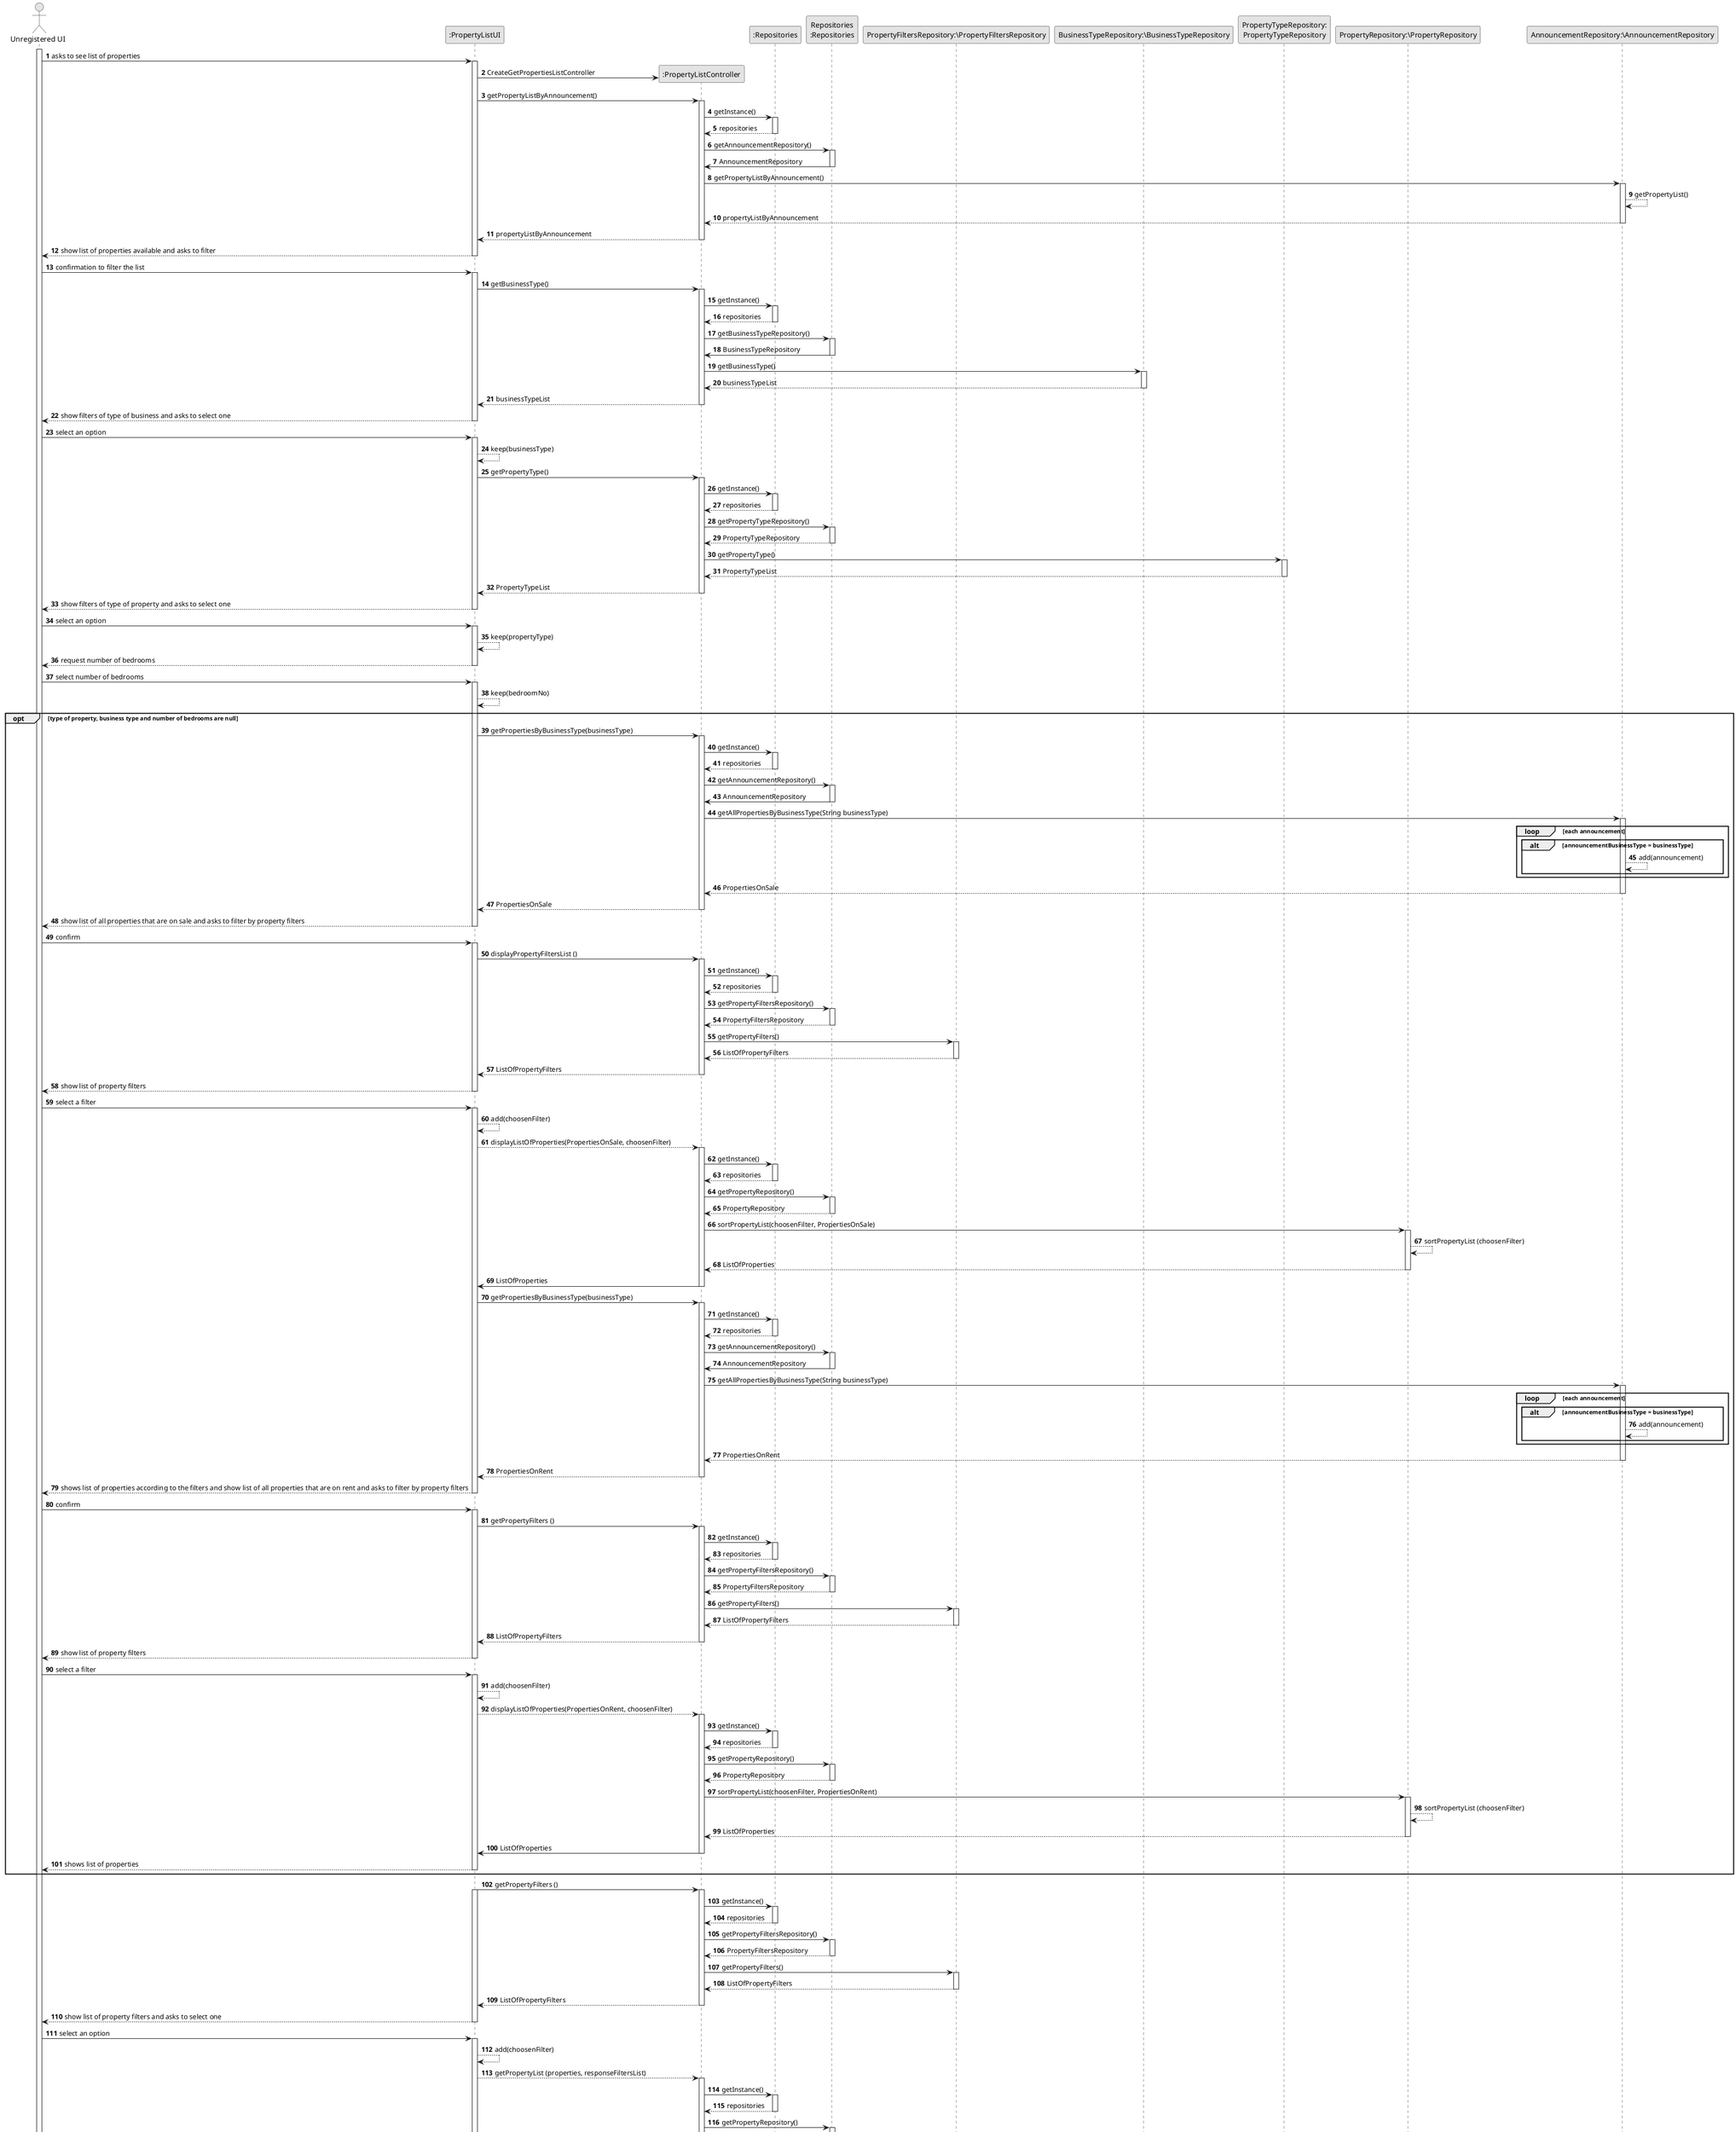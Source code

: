 @startuml
skinparam monochrome true
skinparam packageStyle rectangle
skinparam shadowing false

autonumber

'hide footbox
actor "Unregistered UI" as UU
participant ":PropertyListUI" as UI
participant ":PropertyListController" as CTRL
participant ":Repositories" as RepositorySingleton
participant "Repositories\n:Repositories" as PLAT
participant "PropertyFiltersRepository:\PropertyFiltersRepository" as PFR
participant "BusinessTypeRepository:\BusinessTypeRepository" as BTR
participant "PropertyTypeRepository:\nPropertyTypeRepository" as PPTR
participant "PropertyRepository:\PropertyRepository" as PR
participant "AnnouncementRepository:\AnnouncementRepository" as AR

activate UU

    UU -> UI : asks to see list of properties

    activate UI

    UI -> CTRL** : CreateGetPropertiesListController


    UI -> CTRL : getPropertyListByAnnouncement()

    activate CTRL

    CTRL -> RepositorySingleton : getInstance()

                     activate RepositorySingleton

                         RepositorySingleton --> CTRL: repositories
                     deactivate RepositorySingleton

                     CTRL -> PLAT : getAnnouncementRepository()
                     activate PLAT

                         PLAT -> CTRL : AnnouncementRepository
                     deactivate PLAT

                     CTRL -> AR : getPropertyListByAnnouncement()
                     activate AR


                        AR --> AR : getPropertyList()

                         AR --> CTRL : propertyListByAnnouncement



                     deactivate AR


                     CTRL-->UI : propertyListByAnnouncement

    deactivate CTRL

    UI --> UU : show list of properties available and asks to filter

    deactivate UI

    UU -> UI : confirmation to filter the list

        activate UI



        UI -> CTRL : getBusinessType()
        activate CTRL


                 CTRL -> RepositorySingleton : getInstance()
                 activate RepositorySingleton

                     RepositorySingleton --> CTRL: repositories
                 deactivate RepositorySingleton

                 CTRL -> PLAT : getBusinessTypeRepository()
                 activate PLAT

                     PLAT -> CTRL : BusinessTypeRepository
                 deactivate PLAT

                 CTRL -> BTR : getBusinessType()
                 activate BTR

                     BTR --> CTRL : businessTypeList

                 deactivate BTR


                 CTRL-->UI : businessTypeList
             deactivate CTRL



            UI --> UU : show filters of type of business and asks to select one

            deactivate UI

                UU -> UI : select an option
                activate UI
                 UI --> UI : keep(businessType)




            UI -> CTRL : getPropertyType()
            activate CTRL


                     CTRL -> RepositorySingleton : getInstance()
                     activate RepositorySingleton

                         RepositorySingleton --> CTRL: repositories
                     deactivate RepositorySingleton

                     CTRL -> PLAT : getPropertyTypeRepository()
                     activate PLAT

                         PLAT --> CTRL : PropertyTypeRepository
                     deactivate PLAT

                     CTRL -> PPTR : getPropertyType()
                     activate PPTR

                         PPTR --> CTRL : PropertyTypeList

                     deactivate PPTR


                     CTRL-->UI : PropertyTypeList
                 deactivate CTRL
                     UI --> UU : show filters of type of property and asks to select one
            deactivate UI

            deactivate UI


                UU -> UI : select an option
                activate UI
                UI --> UI : keep(propertyType)

            UI --> UU : request number of bedrooms
            deactivate UI



                UU -> UI : select number of bedrooms
                activate UI
                UI --> UI : keep(bedroomNo)
            opt type of property, business type and number of bedrooms are null
            
            UI -> CTRL : getPropertiesByBusinessType(businessType)

            activate CTRL

            CTRL -> RepositorySingleton : getInstance()
             activate RepositorySingleton

                 RepositorySingleton --> CTRL: repositories
             deactivate RepositorySingleton

             CTRL -> PLAT : getAnnouncementRepository()
             activate PLAT

                 PLAT -> CTRL : AnnouncementRepository
             deactivate PLAT


            CTRL -> AR : getAllPropertiesByBusinessType(String businessType)

            activate AR

            loop each announcement
            alt announcementBusinessType = businessType
            AR --> AR : add(announcement)
            end
            end loop

            AR --> CTRL : PropertiesOnSale
            deactivate AR


            CTRL --> UI : PropertiesOnSale
            deactivate CTRL

            UI --> UU : show list of all properties that are on sale and asks to filter by property filters
            deactivate UI
            UU -> UI : confirm

            activate UI

            UI -> CTRL : displayPropertyFiltersList ()
                        activate CTRL


                            CTRL -> RepositorySingleton : getInstance()
                        activate RepositorySingleton

                        RepositorySingleton --> CTRL: repositories
                        deactivate RepositorySingleton

                        CTRL -> PLAT : getPropertyFiltersRepository()

                        activate PLAT

                        PLAT --> CTRL: PropertyFiltersRepository
                        deactivate PLAT

                        CTRL -> PFR : getPropertyFilters()
                        activate PFR

                        PFR --> CTRL : ListOfPropertyFilters
                        deactivate PFR


                        CTRL --> UI : ListOfPropertyFilters
                        deactivate CTRL

            UI --> UU : show list of property filters
            deactivate UI
            UU -> UI : select a filter



            activate UI



            UI --> UI : add(choosenFilter)

             UI --> CTRL : displayListOfProperties(PropertiesOnSale, choosenFilter)

                        activate CTRL


                         CTRL -> RepositorySingleton : getInstance()
                        activate RepositorySingleton

                            RepositorySingleton --> CTRL: repositories
                        deactivate RepositorySingleton

                        CTRL -> PLAT : getPropertyRepository()

                        activate PLAT

                            PLAT --> CTRL: PropertyRepository
                        deactivate PLAT

                        CTRL -> PR : sortPropertyList(choosenFilter, PropertiesOnSale)
                        activate PR

                        PR --> PR : sortPropertyList (choosenFilter)

                        PR --> CTRL : ListOfProperties

                        deactivate PR

                        CTRL -> UI : ListOfProperties
                        deactivate CTRL


             UI -> CTRL : getPropertiesByBusinessType(businessType)
                        activate CTRL

                        CTRL -> RepositorySingleton : getInstance()
                        activate RepositorySingleton

                         RepositorySingleton --> CTRL: repositories
                        deactivate RepositorySingleton

                        CTRL -> PLAT : getAnnouncementRepository()
                        activate PLAT

                         PLAT -> CTRL : AnnouncementRepository
                        deactivate PLAT
                        CTRL -> AR : getAllPropertiesByBusinessType(String businessType)

                        activate AR

                        loop each announcement
                        alt announcementBusinessType = businessType
                        AR --> AR : add(announcement)
                        end
                        end loop

                        AR --> CTRL : PropertiesOnRent
                        deactivate AR


                        CTRL --> UI : PropertiesOnRent
                        deactivate CTRL
            UI --> UU : shows list of properties according to the filters and show list of all properties that are on rent and asks to filter by property filters
            deactivate UI
            UU -> UI : confirm
            activate UI

             UI -> CTRL : getPropertyFilters ()
                                    activate CTRL


                                        CTRL -> RepositorySingleton : getInstance()
                                    activate RepositorySingleton

                                    RepositorySingleton --> CTRL: repositories
                                    deactivate RepositorySingleton

                                    CTRL -> PLAT : getPropertyFiltersRepository()

                                    activate PLAT

                                    PLAT --> CTRL: PropertyFiltersRepository
                                    deactivate PLAT

                                    CTRL -> PFR : getPropertyFilters()
                                    activate PFR

                                    PFR --> CTRL : ListOfPropertyFilters
                                    deactivate PFR

                                 CTRL --> UI : ListOfPropertyFilters
                                    deactivate CTRL
            UI --> UU : show list of property filters
            deactivate UI
            UU -> UI : select a filter
            activate UI
            UI --> UI : add(choosenFilter)

                         UI --> CTRL :  displayListOfProperties(PropertiesOnRent, choosenFilter)

                                    activate CTRL


                                     CTRL -> RepositorySingleton : getInstance()
                                    activate RepositorySingleton

                                        RepositorySingleton --> CTRL: repositories
                                    deactivate RepositorySingleton

                                    CTRL -> PLAT : getPropertyRepository()

                                    activate PLAT

                                        PLAT --> CTRL: PropertyRepository
                                    deactivate PLAT

                                    CTRL -> PR : sortPropertyList(choosenFilter, PropertiesOnRent)
                                    activate PR

                                    PR --> PR : sortPropertyList (choosenFilter)

                                    PR --> CTRL : ListOfProperties

                                    deactivate PR


                                    CTRL -> UI : ListOfProperties
                                    deactivate CTRL

            UI --> UU : shows list of properties
            deactivate UI

            end



            UI -> CTRL : getPropertyFilters ()
            activate UI


            activate CTRL


                CTRL -> RepositorySingleton : getInstance()
            activate RepositorySingleton

            RepositorySingleton --> CTRL: repositories
            deactivate RepositorySingleton

            CTRL -> PLAT : getPropertyFiltersRepository()

            activate PLAT

            PLAT --> CTRL: PropertyFiltersRepository
            deactivate PLAT

            CTRL -> PFR : getPropertyFilters()
            activate PFR

            PFR --> CTRL : ListOfPropertyFilters
            deactivate PFR


            CTRL --> UI : ListOfPropertyFilters
            deactivate CTRL

            UI --> UU : show list of property filters and asks to select one
            deactivate UI


                UU -> UI : select an option
                activate UI
                UI --> UI : add(choosenFilter)

            UI --> CTRL : getPropertyList (properties, responseFiltersList)

            activate CTRL


             CTRL -> RepositorySingleton : getInstance()
            activate RepositorySingleton

                RepositorySingleton --> CTRL: repositories
            deactivate RepositorySingleton

            CTRL -> PLAT : getPropertyRepository()

            activate PLAT

                PLAT --> CTRL: PropertyRepository
            deactivate PLAT

            CTRL -> PR : getListOfProperties (properties, responseFiltersList)
            activate PR

            PR --> PR : getPropertyList (requestType, propertyType, bedroomNo)
            PR --> PR : sortPropertyList (choosenFilter)

            PR --> CTRL : properties

            deactivate PR


            CTRL -> UI : properties
            deactivate CTRL

            alt properties != null

            UI --> CTRL :  getListOfPropertiesByPorpertyFilter(properties, propertyFilter)

                       activate CTRL


                        CTRL -> RepositorySingleton : getInstance()
                       activate RepositorySingleton

                           RepositorySingleton --> CTRL: repositories
                       deactivate RepositorySingleton

                       CTRL -> PLAT : getPropertyRepository()

                       activate PLAT

                           PLAT --> CTRL: PropertyRepository
                       deactivate PLAT

                       CTRL -> PR : sortPropertyList(answer, newProperty)
                       activate PR



                       PR --> CTRL : newProperty

                       deactivate PR


                       CTRL -> UI : newProperty
                       deactivate CTRL

                       UI-->UI: displayListOfProperties(newProperty)
                       UI --> UU : shows list of properties
                       end alt


                       UI --> UU : shows insucess message
            deactivate UI


deactivate UU

@enduml